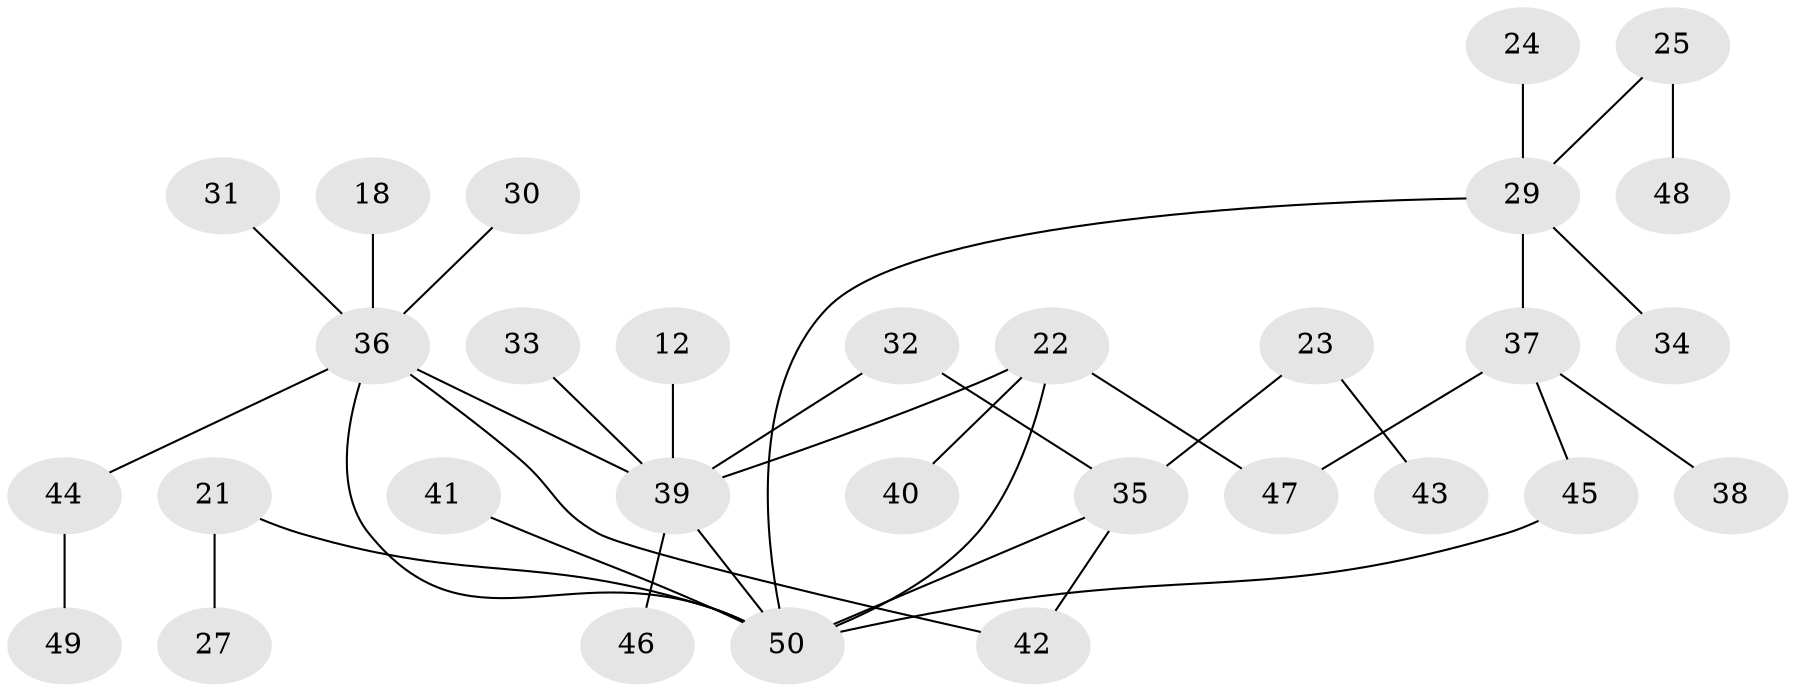 // original degree distribution, {4: 0.1, 5: 0.06, 3: 0.16, 2: 0.32, 6: 0.02, 1: 0.34}
// Generated by graph-tools (version 1.1) at 2025/45/03/04/25 21:45:56]
// undirected, 30 vertices, 35 edges
graph export_dot {
graph [start="1"]
  node [color=gray90,style=filled];
  12;
  18;
  21;
  22 [super="+5+14"];
  23;
  24;
  25;
  27;
  29 [super="+9+2+26"];
  30;
  31;
  32 [super="+28"];
  33;
  34;
  35 [super="+4"];
  36 [super="+20+16"];
  37;
  38;
  39 [super="+11+15"];
  40;
  41;
  42;
  43;
  44;
  45;
  46;
  47;
  48;
  49;
  50 [super="+17+19"];
  12 -- 39;
  18 -- 36;
  21 -- 27;
  21 -- 50;
  22 -- 40;
  22 -- 47;
  22 -- 39;
  22 -- 50;
  23 -- 43;
  23 -- 35;
  24 -- 29;
  25 -- 48;
  25 -- 29;
  29 -- 37;
  29 -- 50;
  29 -- 34;
  30 -- 36;
  31 -- 36;
  32 -- 39 [weight=2];
  32 -- 35;
  33 -- 39;
  35 -- 42;
  35 -- 50;
  36 -- 50;
  36 -- 42;
  36 -- 44;
  36 -- 39 [weight=2];
  37 -- 38;
  37 -- 45;
  37 -- 47;
  39 -- 46;
  39 -- 50;
  41 -- 50;
  44 -- 49;
  45 -- 50;
}
